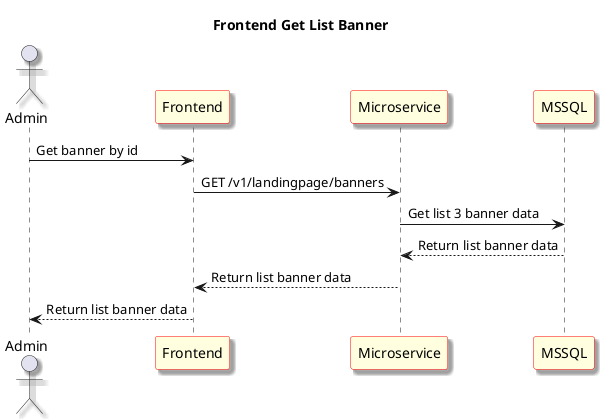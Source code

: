 @startuml Frontend Get List Banner
skinparam shadowing true
skinparam sequence {
	ParticipantBackgroundColor LightYellow
	ParticipantBorderColor red
}
Title: Frontend Get List Banner
actor "Admin" as User1
participant "Frontend" as Frontend
participant "Microservice" as Microservice
participant "MSSQL" as Database

User1 -> Frontend: Get banner by id

Frontend -> Microservice: GET /v1/landingpage/banners

Microservice -> Database: Get list 3 banner data

Database --> Microservice: Return list banner data

Microservice --> Frontend: Return list banner data

Frontend --> User1: Return list banner data


@enduml